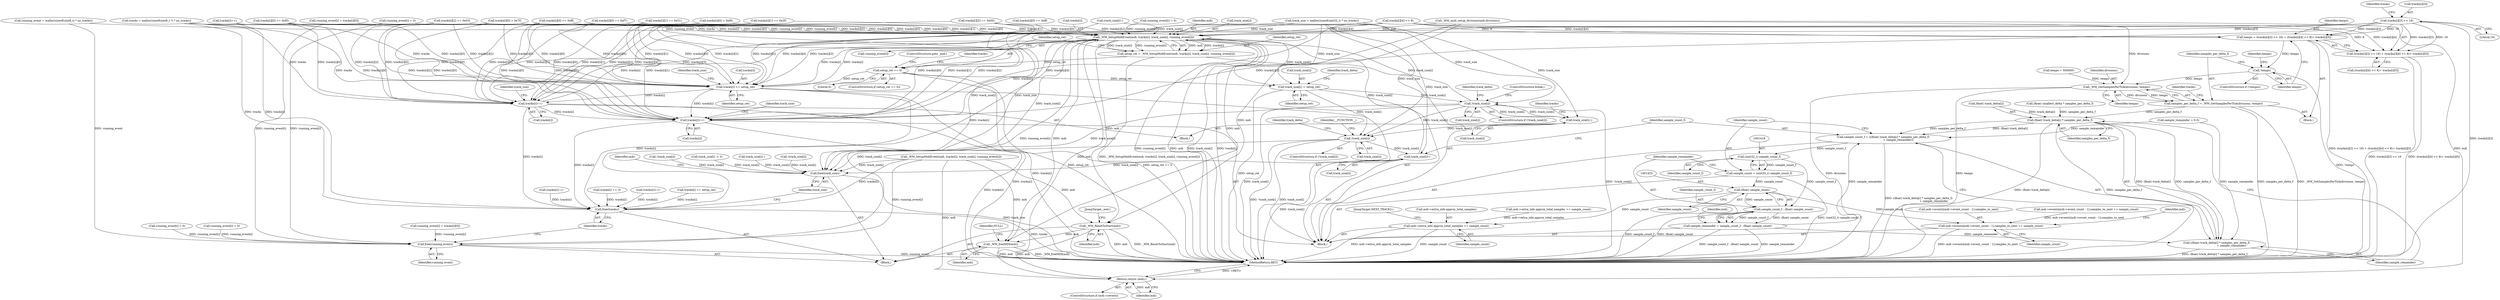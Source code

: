 digraph "0_wildmidi_660b513d99bced8783a4a5984ac2f742c74ebbdd_1@array" {
"1001275" [label="(Call,tracks[i][3] << 16)"];
"1001147" [label="(Call,_WM_SetupMidiEvent(mdi, tracks[i], track_size[i], running_event[i]))"];
"1001145" [label="(Call,setup_ret = _WM_SetupMidiEvent(mdi, tracks[i], track_size[i], running_event[i]))"];
"1001159" [label="(Call,setup_ret == 0)"];
"1001306" [label="(Call,tracks[i] += setup_ret)"];
"1001353" [label="(Call,tracks[i]++)"];
"1001396" [label="(Call,tracks[i]++)"];
"1001519" [label="(Call,free(tracks))"];
"1001311" [label="(Call,track_size[i] -= setup_ret)"];
"1001332" [label="(Call,!track_size[i])"];
"1001357" [label="(Call,track_size[i]--)"];
"1001368" [label="(Call,!track_size[i])"];
"1001400" [label="(Call,track_size[i]--)"];
"1001521" [label="(Call,free(track_size))"];
"1001508" [label="(Call,_WM_ResetToStart(mdi))"];
"1001527" [label="(Return,return (mdi);)"];
"1001529" [label="(Call,_WM_freeMDI(mdi))"];
"1001517" [label="(Call,free(running_event))"];
"1001272" [label="(Call,tempo = (tracks[i][3] << 16) + (tracks[i][4] << 8)+ tracks[i][5])"];
"1001296" [label="(Call,!tempo)"];
"1001303" [label="(Call,_WM_GetSamplesPerTick(divisions, tempo))"];
"1001301" [label="(Call,samples_per_delta_f = _WM_GetSamplesPerTick(divisions, tempo))"];
"1001407" [label="(Call,(float) track_delta[i] * samples_per_delta_f)"];
"1001404" [label="(Call,sample_count_f = (((float) track_delta[i] * samples_per_delta_f)\n                                   + sample_remainder))"];
"1001417" [label="(Call,(uint32_t) sample_count_f)"];
"1001415" [label="(Call,sample_count = (uint32_t) sample_count_f)"];
"1001424" [label="(Call,(float) sample_count)"];
"1001422" [label="(Call,sample_count_f - (float) sample_count)"];
"1001420" [label="(Call,sample_remainder = sample_count_f - (float) sample_count)"];
"1001406" [label="(Call,((float) track_delta[i] * samples_per_delta_f)\n                                   + sample_remainder)"];
"1001427" [label="(Call,mdi->events[mdi->event_count - 1].samples_to_next += sample_count)"];
"1001440" [label="(Call,mdi->extra_info.approx_total_samples += sample_count)"];
"1001274" [label="(Call,(tracks[i][3] << 16) + (tracks[i][4] << 8)+ tracks[i][5])"];
"1001427" [label="(Call,mdi->events[mdi->event_count - 1].samples_to_next += sample_count)"];
"1001519" [label="(Call,free(tracks))"];
"1001160" [label="(Identifier,setup_ret)"];
"1001525" [label="(Identifier,mdi)"];
"1001312" [label="(Call,track_size[i])"];
"1000393" [label="(Call,_WM_midi_setup_divisions(mdi,divisions))"];
"1000645" [label="(Call,track_size[i]--)"];
"1001147" [label="(Call,_WM_SetupMidiEvent(mdi, tracks[i], track_size[i], running_event[i]))"];
"1001201" [label="(Call,tracks[i][0] == 0xf7)"];
"1001520" [label="(Identifier,tracks)"];
"1001148" [label="(Identifier,mdi)"];
"1001286" [label="(Identifier,tracks)"];
"1001152" [label="(Call,track_size[i])"];
"1001530" [label="(Identifier,mdi)"];
"1001298" [label="(Call,tempo = 500000)"];
"1001527" [label="(Return,return (mdi);)"];
"1001333" [label="(Call,track_size[i])"];
"1001358" [label="(Call,track_size[i])"];
"1001217" [label="(Call,tracks[i][0] == 0xff)"];
"1001149" [label="(Call,tracks[i])"];
"1001443" [label="(Identifier,mdi)"];
"1000396" [label="(Call,tracks = malloc(sizeof(uint8_t *) * no_tracks))"];
"1001274" [label="(Call,(tracks[i][3] << 16) + (tracks[i][4] << 8)+ tracks[i][5])"];
"1001257" [label="(Call,tracks[i][1] == 0x51)"];
"1001404" [label="(Call,sample_count_f = (((float) track_delta[i] * samples_per_delta_f)\n                                   + sample_remainder))"];
"1001301" [label="(Call,samples_per_delta_f = _WM_GetSamplesPerTick(divisions, tempo))"];
"1001440" [label="(Call,mdi->extra_info.approx_total_samples += sample_count)"];
"1001422" [label="(Call,sample_count_f - (float) sample_count)"];
"1001523" [label="(ControlStructure,if (mdi->reverb))"];
"1001400" [label="(Call,track_size[i]--)"];
"1001405" [label="(Identifier,sample_count_f)"];
"1001415" [label="(Call,sample_count = (uint32_t) sample_count_f)"];
"1001012" [label="(Call,!track_size[i])"];
"1000123" [label="(Block,)"];
"1001144" [label="(Block,)"];
"1001308" [label="(Identifier,tracks)"];
"1001310" [label="(Identifier,setup_ret)"];
"1001407" [label="(Call,(float) track_delta[i] * samples_per_delta_f)"];
"1001509" [label="(Identifier,mdi)"];
"1001264" [label="(Call,tracks[i][2] == 0x03)"];
"1001396" [label="(Call,tracks[i]++)"];
"1001521" [label="(Call,free(track_size))"];
"1001040" [label="(Call,tracks[i]++)"];
"1001163" [label="(ControlStructure,goto _end;)"];
"1001138" [label="(Call,running_event[i] = 0)"];
"1001339" [label="(Identifier,track_delta)"];
"1001354" [label="(Call,tracks[i])"];
"1001281" [label="(Literal,16)"];
"1000784" [label="(Call,_WM_SetupMidiEvent(mdi, tracks[i], track_size[i], running_event[i]))"];
"1001311" [label="(Call,track_size[i] -= setup_ret)"];
"1001155" [label="(Call,running_event[i])"];
"1001423" [label="(Identifier,sample_count_f)"];
"1001441" [label="(Call,mdi->extra_info.approx_total_samples)"];
"1001408" [label="(Call,(float) track_delta[i])"];
"1000889" [label="(Call,track_size[i] -= 3)"];
"1001533" [label="(MethodReturn,RET)"];
"1000714" [label="(Call,mdi->extra_info.approx_total_samples += sample_count)"];
"1001161" [label="(Literal,0)"];
"1001528" [label="(Identifier,mdi)"];
"1001295" [label="(ControlStructure,if (!tempo))"];
"1001307" [label="(Call,tracks[i])"];
"1001529" [label="(Call,_WM_freeMDI(mdi))"];
"1001397" [label="(Call,tracks[i])"];
"1001401" [label="(Call,track_size[i])"];
"1001174" [label="(Call,tracks[i][0] < 0xf0)"];
"1000846" [label="(Call,running_event[i] = 0)"];
"1001282" [label="(Call,(tracks[i][4] << 8)+ tracks[i][5])"];
"1001306" [label="(Call,tracks[i] += setup_ret)"];
"1001165" [label="(Call,tracks[i][0] > 0x7f)"];
"1001303" [label="(Call,_WM_GetSamplesPerTick(divisions, tempo))"];
"1001249" [label="(Call,tracks[i][0] == 0xff)"];
"1001283" [label="(Call,tracks[i][4] << 8)"];
"1000403" [label="(Call,track_size = malloc(sizeof(uint32_t) * no_tracks))"];
"1001426" [label="(Identifier,sample_count)"];
"1001159" [label="(Call,setup_ret == 0)"];
"1001428" [label="(Call,mdi->events[mdi->event_count - 1].samples_to_next)"];
"1001359" [label="(Identifier,track_size)"];
"1001364" [label="(Identifier,tracks)"];
"1001368" [label="(Call,!track_size[i])"];
"1001297" [label="(Identifier,tempo)"];
"1000424" [label="(Call,running_event = malloc(sizeof(uint8_t) * no_tracks))"];
"1001331" [label="(ControlStructure,if (!track_size[i]))"];
"1001296" [label="(Call,!tempo)"];
"1001275" [label="(Call,tracks[i][3] << 16)"];
"1000641" [label="(Call,tracks[i]++)"];
"1001510" [label="(JumpTarget,_end:)"];
"1001044" [label="(Call,track_size[i]--)"];
"1001420" [label="(Call,sample_remainder = sample_count_f - (float) sample_count)"];
"1001424" [label="(Call,(float) sample_count)"];
"1001532" [label="(Identifier,NULL)"];
"1001313" [label="(Identifier,track_size)"];
"1001302" [label="(Identifier,samples_per_delta_f)"];
"1001439" [label="(Identifier,sample_count)"];
"1000583" [label="(Call,running_event[i] = 0)"];
"1001382" [label="(Identifier,track_delta)"];
"1001318" [label="(Identifier,track_delta)"];
"1000819" [label="(Call,running_event[i] = tracks[i][0])"];
"1001431" [label="(Identifier,mdi)"];
"1001332" [label="(Call,!track_size[i])"];
"1001402" [label="(Identifier,track_size)"];
"1001146" [label="(Identifier,setup_ret)"];
"1001225" [label="(Call,tracks[i][1] == 0x2f)"];
"1001273" [label="(Identifier,tempo)"];
"1001413" [label="(Identifier,samples_per_delta_f)"];
"1001336" [label="(ControlStructure,break;)"];
"1001315" [label="(Identifier,setup_ret)"];
"1001357" [label="(Call,track_size[i]--)"];
"1001517" [label="(Call,free(running_event))"];
"1001330" [label="(Block,)"];
"1001447" [label="(JumpTarget,NEXT_TRACK2:)"];
"1001518" [label="(Identifier,running_event)"];
"1000683" [label="(Call,(float) smallest_delta * samples_per_delta_f)"];
"1001168" [label="(Identifier,tracks)"];
"1001232" [label="(Call,tracks[i][2] == 0x00)"];
"1000976" [label="(Call,!track_size[i])"];
"1001125" [label="(Call,sample_remainder = 0.0)"];
"1001367" [label="(ControlStructure,if (!track_size[i]))"];
"1001417" [label="(Call,(uint32_t) sample_count_f)"];
"1001272" [label="(Call,tempo = (tracks[i][3] << 16) + (tracks[i][4] << 8)+ tracks[i][5])"];
"1001158" [label="(ControlStructure,if (setup_ret == 0))"];
"1001194" [label="(Call,tracks[i][0] == 0xf0)"];
"1001304" [label="(Identifier,divisions)"];
"1000884" [label="(Call,tracks[i] += 3)"];
"1001406" [label="(Call,((float) track_delta[i] * samples_per_delta_f)\n                                   + sample_remainder)"];
"1001414" [label="(Identifier,sample_remainder)"];
"1001271" [label="(Block,)"];
"1000701" [label="(Call,mdi->events[mdi->event_count - 1].samples_to_next += sample_count)"];
"1001419" [label="(Identifier,sample_count_f)"];
"1001446" [label="(Identifier,sample_count)"];
"1001421" [label="(Identifier,sample_remainder)"];
"1001276" [label="(Call,tracks[i][3])"];
"1001508" [label="(Call,_WM_ResetToStart(mdi))"];
"1001374" [label="(Identifier,__FUNCTION__)"];
"1001182" [label="(Call,running_event[i] = tracks[i][0])"];
"1001299" [label="(Identifier,tempo)"];
"1001353" [label="(Call,tracks[i]++)"];
"1001416" [label="(Identifier,sample_count)"];
"1001305" [label="(Identifier,tempo)"];
"1001522" [label="(Identifier,track_size)"];
"1000997" [label="(Call,tracks[i]++)"];
"1001145" [label="(Call,setup_ret = _WM_SetupMidiEvent(mdi, tracks[i], track_size[i], running_event[i]))"];
"1001209" [label="(Call,running_event[i] = 0)"];
"1001369" [label="(Call,track_size[i])"];
"1000955" [label="(Call,tracks[i] += setup_ret)"];
"1001275" -> "1001274"  [label="AST: "];
"1001275" -> "1001281"  [label="CFG: "];
"1001276" -> "1001275"  [label="AST: "];
"1001281" -> "1001275"  [label="AST: "];
"1001286" -> "1001275"  [label="CFG: "];
"1001275" -> "1001533"  [label="DDG: tracks[i][3]"];
"1001275" -> "1001147"  [label="DDG: tracks[i][3]"];
"1001275" -> "1001272"  [label="DDG: tracks[i][3]"];
"1001275" -> "1001272"  [label="DDG: 16"];
"1001275" -> "1001274"  [label="DDG: tracks[i][3]"];
"1001275" -> "1001274"  [label="DDG: 16"];
"1001275" -> "1001306"  [label="DDG: tracks[i][3]"];
"1001275" -> "1001353"  [label="DDG: tracks[i][3]"];
"1001275" -> "1001396"  [label="DDG: tracks[i][3]"];
"1001147" -> "1001145"  [label="AST: "];
"1001147" -> "1001155"  [label="CFG: "];
"1001148" -> "1001147"  [label="AST: "];
"1001149" -> "1001147"  [label="AST: "];
"1001152" -> "1001147"  [label="AST: "];
"1001155" -> "1001147"  [label="AST: "];
"1001145" -> "1001147"  [label="CFG: "];
"1001147" -> "1001533"  [label="DDG: running_event[i]"];
"1001147" -> "1001533"  [label="DDG: mdi"];
"1001147" -> "1001533"  [label="DDG: track_size[i]"];
"1001147" -> "1001533"  [label="DDG: tracks[i]"];
"1001147" -> "1001145"  [label="DDG: mdi"];
"1001147" -> "1001145"  [label="DDG: tracks[i]"];
"1001147" -> "1001145"  [label="DDG: track_size[i]"];
"1001147" -> "1001145"  [label="DDG: running_event[i]"];
"1000393" -> "1001147"  [label="DDG: mdi"];
"1001264" -> "1001147"  [label="DDG: tracks[i][2]"];
"1000396" -> "1001147"  [label="DDG: tracks"];
"1001165" -> "1001147"  [label="DDG: tracks[i][0]"];
"1001257" -> "1001147"  [label="DDG: tracks[i][1]"];
"1001217" -> "1001147"  [label="DDG: tracks[i][0]"];
"1001232" -> "1001147"  [label="DDG: tracks[i][2]"];
"1001201" -> "1001147"  [label="DDG: tracks[i][0]"];
"1001249" -> "1001147"  [label="DDG: tracks[i][0]"];
"1001306" -> "1001147"  [label="DDG: tracks[i]"];
"1001225" -> "1001147"  [label="DDG: tracks[i][1]"];
"1001283" -> "1001147"  [label="DDG: tracks[i][4]"];
"1001194" -> "1001147"  [label="DDG: tracks[i][0]"];
"1001353" -> "1001147"  [label="DDG: tracks[i]"];
"1001396" -> "1001147"  [label="DDG: tracks[i]"];
"1000641" -> "1001147"  [label="DDG: tracks[i]"];
"1001174" -> "1001147"  [label="DDG: tracks[i][0]"];
"1001332" -> "1001147"  [label="DDG: track_size[i]"];
"1000645" -> "1001147"  [label="DDG: track_size[i]"];
"1000403" -> "1001147"  [label="DDG: track_size"];
"1001400" -> "1001147"  [label="DDG: track_size[i]"];
"1001138" -> "1001147"  [label="DDG: running_event[i]"];
"1000424" -> "1001147"  [label="DDG: running_event"];
"1001182" -> "1001147"  [label="DDG: running_event[i]"];
"1001209" -> "1001147"  [label="DDG: running_event[i]"];
"1001147" -> "1001306"  [label="DDG: tracks[i]"];
"1001147" -> "1001311"  [label="DDG: track_size[i]"];
"1001147" -> "1001508"  [label="DDG: mdi"];
"1001147" -> "1001517"  [label="DDG: running_event[i]"];
"1001147" -> "1001519"  [label="DDG: tracks[i]"];
"1001147" -> "1001521"  [label="DDG: track_size[i]"];
"1001147" -> "1001527"  [label="DDG: mdi"];
"1001147" -> "1001529"  [label="DDG: mdi"];
"1001145" -> "1001144"  [label="AST: "];
"1001146" -> "1001145"  [label="AST: "];
"1001160" -> "1001145"  [label="CFG: "];
"1001145" -> "1001533"  [label="DDG: _WM_SetupMidiEvent(mdi, tracks[i], track_size[i], running_event[i])"];
"1001145" -> "1001159"  [label="DDG: setup_ret"];
"1001159" -> "1001158"  [label="AST: "];
"1001159" -> "1001161"  [label="CFG: "];
"1001160" -> "1001159"  [label="AST: "];
"1001161" -> "1001159"  [label="AST: "];
"1001163" -> "1001159"  [label="CFG: "];
"1001168" -> "1001159"  [label="CFG: "];
"1001159" -> "1001533"  [label="DDG: setup_ret"];
"1001159" -> "1001533"  [label="DDG: setup_ret == 0"];
"1001159" -> "1001306"  [label="DDG: setup_ret"];
"1001159" -> "1001311"  [label="DDG: setup_ret"];
"1001306" -> "1001144"  [label="AST: "];
"1001306" -> "1001310"  [label="CFG: "];
"1001307" -> "1001306"  [label="AST: "];
"1001310" -> "1001306"  [label="AST: "];
"1001313" -> "1001306"  [label="CFG: "];
"1001306" -> "1001533"  [label="DDG: tracks[i]"];
"1001264" -> "1001306"  [label="DDG: tracks[i][2]"];
"1000396" -> "1001306"  [label="DDG: tracks"];
"1001165" -> "1001306"  [label="DDG: tracks[i][0]"];
"1001257" -> "1001306"  [label="DDG: tracks[i][1]"];
"1001232" -> "1001306"  [label="DDG: tracks[i][2]"];
"1001201" -> "1001306"  [label="DDG: tracks[i][0]"];
"1001249" -> "1001306"  [label="DDG: tracks[i][0]"];
"1001225" -> "1001306"  [label="DDG: tracks[i][1]"];
"1001283" -> "1001306"  [label="DDG: tracks[i][4]"];
"1001194" -> "1001306"  [label="DDG: tracks[i][0]"];
"1001174" -> "1001306"  [label="DDG: tracks[i][0]"];
"1001306" -> "1001353"  [label="DDG: tracks[i]"];
"1001306" -> "1001396"  [label="DDG: tracks[i]"];
"1001306" -> "1001519"  [label="DDG: tracks[i]"];
"1001353" -> "1001330"  [label="AST: "];
"1001353" -> "1001354"  [label="CFG: "];
"1001354" -> "1001353"  [label="AST: "];
"1001359" -> "1001353"  [label="CFG: "];
"1001353" -> "1001533"  [label="DDG: tracks[i]"];
"1001264" -> "1001353"  [label="DDG: tracks[i][2]"];
"1000396" -> "1001353"  [label="DDG: tracks"];
"1001165" -> "1001353"  [label="DDG: tracks[i][0]"];
"1001257" -> "1001353"  [label="DDG: tracks[i][1]"];
"1001232" -> "1001353"  [label="DDG: tracks[i][2]"];
"1001201" -> "1001353"  [label="DDG: tracks[i][0]"];
"1001249" -> "1001353"  [label="DDG: tracks[i][0]"];
"1001225" -> "1001353"  [label="DDG: tracks[i][1]"];
"1001283" -> "1001353"  [label="DDG: tracks[i][4]"];
"1001194" -> "1001353"  [label="DDG: tracks[i][0]"];
"1001174" -> "1001353"  [label="DDG: tracks[i][0]"];
"1001353" -> "1001396"  [label="DDG: tracks[i]"];
"1001353" -> "1001519"  [label="DDG: tracks[i]"];
"1001396" -> "1001144"  [label="AST: "];
"1001396" -> "1001397"  [label="CFG: "];
"1001397" -> "1001396"  [label="AST: "];
"1001402" -> "1001396"  [label="CFG: "];
"1001396" -> "1001533"  [label="DDG: tracks[i]"];
"1001264" -> "1001396"  [label="DDG: tracks[i][2]"];
"1000396" -> "1001396"  [label="DDG: tracks"];
"1001165" -> "1001396"  [label="DDG: tracks[i][0]"];
"1001257" -> "1001396"  [label="DDG: tracks[i][1]"];
"1001232" -> "1001396"  [label="DDG: tracks[i][2]"];
"1001201" -> "1001396"  [label="DDG: tracks[i][0]"];
"1001249" -> "1001396"  [label="DDG: tracks[i][0]"];
"1001225" -> "1001396"  [label="DDG: tracks[i][1]"];
"1001283" -> "1001396"  [label="DDG: tracks[i][4]"];
"1001194" -> "1001396"  [label="DDG: tracks[i][0]"];
"1001174" -> "1001396"  [label="DDG: tracks[i][0]"];
"1001396" -> "1001519"  [label="DDG: tracks[i]"];
"1001519" -> "1000123"  [label="AST: "];
"1001519" -> "1001520"  [label="CFG: "];
"1001520" -> "1001519"  [label="AST: "];
"1001522" -> "1001519"  [label="CFG: "];
"1001519" -> "1001533"  [label="DDG: tracks"];
"1000997" -> "1001519"  [label="DDG: tracks[i]"];
"1000884" -> "1001519"  [label="DDG: tracks[i]"];
"1000784" -> "1001519"  [label="DDG: tracks[i]"];
"1000955" -> "1001519"  [label="DDG: tracks[i]"];
"1001040" -> "1001519"  [label="DDG: tracks[i]"];
"1000396" -> "1001519"  [label="DDG: tracks"];
"1000641" -> "1001519"  [label="DDG: tracks[i]"];
"1001311" -> "1001144"  [label="AST: "];
"1001311" -> "1001315"  [label="CFG: "];
"1001312" -> "1001311"  [label="AST: "];
"1001315" -> "1001311"  [label="AST: "];
"1001318" -> "1001311"  [label="CFG: "];
"1001311" -> "1001533"  [label="DDG: setup_ret"];
"1000403" -> "1001311"  [label="DDG: track_size"];
"1001311" -> "1001332"  [label="DDG: track_size[i]"];
"1001311" -> "1001368"  [label="DDG: track_size[i]"];
"1001332" -> "1001331"  [label="AST: "];
"1001332" -> "1001333"  [label="CFG: "];
"1001333" -> "1001332"  [label="AST: "];
"1001336" -> "1001332"  [label="CFG: "];
"1001339" -> "1001332"  [label="CFG: "];
"1001332" -> "1001533"  [label="DDG: track_size[i]"];
"1001332" -> "1001533"  [label="DDG: !track_size[i]"];
"1000403" -> "1001332"  [label="DDG: track_size"];
"1001357" -> "1001332"  [label="DDG: track_size[i]"];
"1001332" -> "1001357"  [label="DDG: track_size[i]"];
"1001332" -> "1001368"  [label="DDG: track_size[i]"];
"1001332" -> "1001521"  [label="DDG: track_size[i]"];
"1001357" -> "1001330"  [label="AST: "];
"1001357" -> "1001358"  [label="CFG: "];
"1001358" -> "1001357"  [label="AST: "];
"1001364" -> "1001357"  [label="CFG: "];
"1000403" -> "1001357"  [label="DDG: track_size"];
"1001357" -> "1001368"  [label="DDG: track_size[i]"];
"1001368" -> "1001367"  [label="AST: "];
"1001368" -> "1001369"  [label="CFG: "];
"1001369" -> "1001368"  [label="AST: "];
"1001374" -> "1001368"  [label="CFG: "];
"1001382" -> "1001368"  [label="CFG: "];
"1001368" -> "1001533"  [label="DDG: !track_size[i]"];
"1001368" -> "1001533"  [label="DDG: track_size[i]"];
"1000403" -> "1001368"  [label="DDG: track_size"];
"1001368" -> "1001400"  [label="DDG: track_size[i]"];
"1001368" -> "1001521"  [label="DDG: track_size[i]"];
"1001400" -> "1001144"  [label="AST: "];
"1001400" -> "1001401"  [label="CFG: "];
"1001401" -> "1001400"  [label="AST: "];
"1001405" -> "1001400"  [label="CFG: "];
"1001400" -> "1001533"  [label="DDG: track_size[i]"];
"1000403" -> "1001400"  [label="DDG: track_size"];
"1001400" -> "1001521"  [label="DDG: track_size[i]"];
"1001521" -> "1000123"  [label="AST: "];
"1001521" -> "1001522"  [label="CFG: "];
"1001522" -> "1001521"  [label="AST: "];
"1001525" -> "1001521"  [label="CFG: "];
"1001521" -> "1001533"  [label="DDG: track_size"];
"1000784" -> "1001521"  [label="DDG: track_size[i]"];
"1000645" -> "1001521"  [label="DDG: track_size[i]"];
"1001044" -> "1001521"  [label="DDG: track_size[i]"];
"1000403" -> "1001521"  [label="DDG: track_size"];
"1001012" -> "1001521"  [label="DDG: track_size[i]"];
"1000976" -> "1001521"  [label="DDG: track_size[i]"];
"1000889" -> "1001521"  [label="DDG: track_size[i]"];
"1001508" -> "1000123"  [label="AST: "];
"1001508" -> "1001509"  [label="CFG: "];
"1001509" -> "1001508"  [label="AST: "];
"1001510" -> "1001508"  [label="CFG: "];
"1001508" -> "1001533"  [label="DDG: mdi"];
"1001508" -> "1001533"  [label="DDG: _WM_ResetToStart(mdi)"];
"1000784" -> "1001508"  [label="DDG: mdi"];
"1000393" -> "1001508"  [label="DDG: mdi"];
"1001508" -> "1001527"  [label="DDG: mdi"];
"1001508" -> "1001529"  [label="DDG: mdi"];
"1001527" -> "1001523"  [label="AST: "];
"1001527" -> "1001528"  [label="CFG: "];
"1001528" -> "1001527"  [label="AST: "];
"1001533" -> "1001527"  [label="CFG: "];
"1001527" -> "1001533"  [label="DDG: <RET>"];
"1001528" -> "1001527"  [label="DDG: mdi"];
"1000784" -> "1001527"  [label="DDG: mdi"];
"1000393" -> "1001527"  [label="DDG: mdi"];
"1001529" -> "1000123"  [label="AST: "];
"1001529" -> "1001530"  [label="CFG: "];
"1001530" -> "1001529"  [label="AST: "];
"1001532" -> "1001529"  [label="CFG: "];
"1001529" -> "1001533"  [label="DDG: mdi"];
"1001529" -> "1001533"  [label="DDG: _WM_freeMDI(mdi)"];
"1000784" -> "1001529"  [label="DDG: mdi"];
"1000393" -> "1001529"  [label="DDG: mdi"];
"1001517" -> "1000123"  [label="AST: "];
"1001517" -> "1001518"  [label="CFG: "];
"1001518" -> "1001517"  [label="AST: "];
"1001520" -> "1001517"  [label="CFG: "];
"1001517" -> "1001533"  [label="DDG: running_event"];
"1000819" -> "1001517"  [label="DDG: running_event[i]"];
"1000583" -> "1001517"  [label="DDG: running_event[i]"];
"1000424" -> "1001517"  [label="DDG: running_event"];
"1001182" -> "1001517"  [label="DDG: running_event[i]"];
"1000846" -> "1001517"  [label="DDG: running_event[i]"];
"1001209" -> "1001517"  [label="DDG: running_event[i]"];
"1000784" -> "1001517"  [label="DDG: running_event[i]"];
"1001272" -> "1001271"  [label="AST: "];
"1001272" -> "1001274"  [label="CFG: "];
"1001273" -> "1001272"  [label="AST: "];
"1001274" -> "1001272"  [label="AST: "];
"1001297" -> "1001272"  [label="CFG: "];
"1001272" -> "1001533"  [label="DDG: (tracks[i][3] << 16) + (tracks[i][4] << 8)+ tracks[i][5]"];
"1001283" -> "1001272"  [label="DDG: tracks[i][4]"];
"1001283" -> "1001272"  [label="DDG: 8"];
"1001272" -> "1001296"  [label="DDG: tempo"];
"1001296" -> "1001295"  [label="AST: "];
"1001296" -> "1001297"  [label="CFG: "];
"1001297" -> "1001296"  [label="AST: "];
"1001299" -> "1001296"  [label="CFG: "];
"1001302" -> "1001296"  [label="CFG: "];
"1001296" -> "1001533"  [label="DDG: !tempo"];
"1001296" -> "1001303"  [label="DDG: tempo"];
"1001303" -> "1001301"  [label="AST: "];
"1001303" -> "1001305"  [label="CFG: "];
"1001304" -> "1001303"  [label="AST: "];
"1001305" -> "1001303"  [label="AST: "];
"1001301" -> "1001303"  [label="CFG: "];
"1001303" -> "1001533"  [label="DDG: divisions"];
"1001303" -> "1001533"  [label="DDG: tempo"];
"1001303" -> "1001301"  [label="DDG: divisions"];
"1001303" -> "1001301"  [label="DDG: tempo"];
"1000393" -> "1001303"  [label="DDG: divisions"];
"1001298" -> "1001303"  [label="DDG: tempo"];
"1001301" -> "1001271"  [label="AST: "];
"1001302" -> "1001301"  [label="AST: "];
"1001308" -> "1001301"  [label="CFG: "];
"1001301" -> "1001533"  [label="DDG: samples_per_delta_f"];
"1001301" -> "1001533"  [label="DDG: _WM_GetSamplesPerTick(divisions, tempo)"];
"1001301" -> "1001407"  [label="DDG: samples_per_delta_f"];
"1001407" -> "1001406"  [label="AST: "];
"1001407" -> "1001413"  [label="CFG: "];
"1001408" -> "1001407"  [label="AST: "];
"1001413" -> "1001407"  [label="AST: "];
"1001414" -> "1001407"  [label="CFG: "];
"1001407" -> "1001533"  [label="DDG: (float) track_delta[i]"];
"1001407" -> "1001533"  [label="DDG: samples_per_delta_f"];
"1001407" -> "1001404"  [label="DDG: (float) track_delta[i]"];
"1001407" -> "1001404"  [label="DDG: samples_per_delta_f"];
"1001407" -> "1001406"  [label="DDG: (float) track_delta[i]"];
"1001407" -> "1001406"  [label="DDG: samples_per_delta_f"];
"1001408" -> "1001407"  [label="DDG: track_delta[i]"];
"1000683" -> "1001407"  [label="DDG: samples_per_delta_f"];
"1001404" -> "1001144"  [label="AST: "];
"1001404" -> "1001406"  [label="CFG: "];
"1001405" -> "1001404"  [label="AST: "];
"1001406" -> "1001404"  [label="AST: "];
"1001416" -> "1001404"  [label="CFG: "];
"1001404" -> "1001533"  [label="DDG: ((float) track_delta[i] * samples_per_delta_f)\n                                   + sample_remainder"];
"1001125" -> "1001404"  [label="DDG: sample_remainder"];
"1001420" -> "1001404"  [label="DDG: sample_remainder"];
"1001404" -> "1001417"  [label="DDG: sample_count_f"];
"1001417" -> "1001415"  [label="AST: "];
"1001417" -> "1001419"  [label="CFG: "];
"1001418" -> "1001417"  [label="AST: "];
"1001419" -> "1001417"  [label="AST: "];
"1001415" -> "1001417"  [label="CFG: "];
"1001417" -> "1001415"  [label="DDG: sample_count_f"];
"1001417" -> "1001422"  [label="DDG: sample_count_f"];
"1001415" -> "1001144"  [label="AST: "];
"1001416" -> "1001415"  [label="AST: "];
"1001421" -> "1001415"  [label="CFG: "];
"1001415" -> "1001533"  [label="DDG: (uint32_t) sample_count_f"];
"1001415" -> "1001424"  [label="DDG: sample_count"];
"1001424" -> "1001422"  [label="AST: "];
"1001424" -> "1001426"  [label="CFG: "];
"1001425" -> "1001424"  [label="AST: "];
"1001426" -> "1001424"  [label="AST: "];
"1001422" -> "1001424"  [label="CFG: "];
"1001424" -> "1001422"  [label="DDG: sample_count"];
"1001424" -> "1001427"  [label="DDG: sample_count"];
"1001424" -> "1001440"  [label="DDG: sample_count"];
"1001422" -> "1001420"  [label="AST: "];
"1001423" -> "1001422"  [label="AST: "];
"1001420" -> "1001422"  [label="CFG: "];
"1001422" -> "1001533"  [label="DDG: sample_count_f"];
"1001422" -> "1001533"  [label="DDG: (float) sample_count"];
"1001422" -> "1001420"  [label="DDG: sample_count_f"];
"1001422" -> "1001420"  [label="DDG: (float) sample_count"];
"1001420" -> "1001144"  [label="AST: "];
"1001421" -> "1001420"  [label="AST: "];
"1001431" -> "1001420"  [label="CFG: "];
"1001420" -> "1001533"  [label="DDG: sample_count_f - (float) sample_count"];
"1001420" -> "1001533"  [label="DDG: sample_remainder"];
"1001420" -> "1001406"  [label="DDG: sample_remainder"];
"1001406" -> "1001414"  [label="CFG: "];
"1001414" -> "1001406"  [label="AST: "];
"1001406" -> "1001533"  [label="DDG: (float) track_delta[i] * samples_per_delta_f"];
"1001125" -> "1001406"  [label="DDG: sample_remainder"];
"1001427" -> "1001144"  [label="AST: "];
"1001427" -> "1001439"  [label="CFG: "];
"1001428" -> "1001427"  [label="AST: "];
"1001439" -> "1001427"  [label="AST: "];
"1001443" -> "1001427"  [label="CFG: "];
"1001427" -> "1001533"  [label="DDG: mdi->events[mdi->event_count - 1].samples_to_next"];
"1000701" -> "1001427"  [label="DDG: mdi->events[mdi->event_count - 1].samples_to_next"];
"1001440" -> "1001144"  [label="AST: "];
"1001440" -> "1001446"  [label="CFG: "];
"1001441" -> "1001440"  [label="AST: "];
"1001446" -> "1001440"  [label="AST: "];
"1001447" -> "1001440"  [label="CFG: "];
"1001440" -> "1001533"  [label="DDG: sample_count"];
"1001440" -> "1001533"  [label="DDG: mdi->extra_info.approx_total_samples"];
"1000714" -> "1001440"  [label="DDG: mdi->extra_info.approx_total_samples"];
"1001274" -> "1001282"  [label="CFG: "];
"1001282" -> "1001274"  [label="AST: "];
"1001274" -> "1001533"  [label="DDG: tracks[i][3] << 16"];
"1001274" -> "1001533"  [label="DDG: (tracks[i][4] << 8)+ tracks[i][5]"];
"1001283" -> "1001274"  [label="DDG: tracks[i][4]"];
"1001283" -> "1001274"  [label="DDG: 8"];
}
